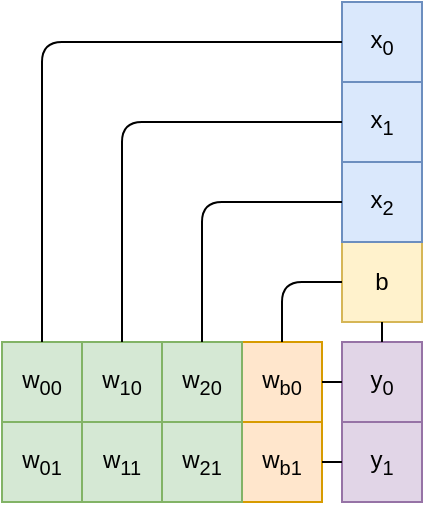 <mxfile pages="1" version="11.2.8" type="device"><diagram id="UMXScgQSMYlf2lzcJmPm" name="Page-1"><mxGraphModel dx="805" dy="429" grid="1" gridSize="10" guides="1" tooltips="1" connect="1" arrows="1" fold="1" page="1" pageScale="1" pageWidth="827" pageHeight="1169" math="0" shadow="0"><root><mxCell id="0"/><mxCell id="1" parent="0"/><mxCell id="4Ah-_bM_cwbZD404Uxb5-3" value="x&lt;sub&gt;0&lt;/sub&gt;" style="rounded=0;whiteSpace=wrap;html=1;fillColor=#dae8fc;strokeColor=#6c8ebf;" parent="1" vertex="1"><mxGeometry x="210" y="40" width="40" height="40" as="geometry"/></mxCell><mxCell id="4Ah-_bM_cwbZD404Uxb5-4" value="x&lt;sub&gt;1&lt;/sub&gt;" style="rounded=0;whiteSpace=wrap;html=1;fillColor=#dae8fc;strokeColor=#6c8ebf;" parent="1" vertex="1"><mxGeometry x="210" y="80" width="40" height="40" as="geometry"/></mxCell><mxCell id="4Ah-_bM_cwbZD404Uxb5-5" value="b" style="rounded=0;whiteSpace=wrap;html=1;fillColor=#fff2cc;strokeColor=#d6b656;" parent="1" vertex="1"><mxGeometry x="210" y="160" width="40" height="40" as="geometry"/></mxCell><mxCell id="4Ah-_bM_cwbZD404Uxb5-7" value="w&lt;sub&gt;00&lt;/sub&gt;" style="whiteSpace=wrap;html=1;aspect=fixed;fillColor=#d5e8d4;strokeColor=#82b366;" parent="1" vertex="1"><mxGeometry x="40" y="210" width="40" height="40" as="geometry"/></mxCell><mxCell id="4Ah-_bM_cwbZD404Uxb5-8" value="w&lt;sub&gt;10&lt;/sub&gt;" style="whiteSpace=wrap;html=1;aspect=fixed;fillColor=#d5e8d4;strokeColor=#82b366;" parent="1" vertex="1"><mxGeometry x="80" y="210" width="40" height="40" as="geometry"/></mxCell><mxCell id="4Ah-_bM_cwbZD404Uxb5-9" value="w&lt;sub&gt;b0&lt;/sub&gt;" style="whiteSpace=wrap;html=1;aspect=fixed;fillColor=#ffe6cc;strokeColor=#d79b00;" parent="1" vertex="1"><mxGeometry x="160" y="210" width="40" height="40" as="geometry"/></mxCell><mxCell id="4Ah-_bM_cwbZD404Uxb5-11" value="w&lt;sub&gt;01&lt;/sub&gt;" style="whiteSpace=wrap;html=1;aspect=fixed;fillColor=#d5e8d4;strokeColor=#82b366;" parent="1" vertex="1"><mxGeometry x="40" y="250" width="40" height="40" as="geometry"/></mxCell><mxCell id="4Ah-_bM_cwbZD404Uxb5-12" value="w&lt;sub&gt;11&lt;/sub&gt;" style="whiteSpace=wrap;html=1;aspect=fixed;fillColor=#d5e8d4;strokeColor=#82b366;" parent="1" vertex="1"><mxGeometry x="80" y="250" width="40" height="40" as="geometry"/></mxCell><mxCell id="4Ah-_bM_cwbZD404Uxb5-13" value="w&lt;sub&gt;b1&lt;/sub&gt;" style="whiteSpace=wrap;html=1;aspect=fixed;fillColor=#ffe6cc;strokeColor=#d79b00;" parent="1" vertex="1"><mxGeometry x="160" y="250" width="40" height="40" as="geometry"/></mxCell><mxCell id="4Ah-_bM_cwbZD404Uxb5-22" value="y&lt;sub&gt;0&lt;/sub&gt;" style="rounded=0;whiteSpace=wrap;html=1;fillColor=#e1d5e7;strokeColor=#9673a6;" parent="1" vertex="1"><mxGeometry x="210" y="210" width="40" height="40" as="geometry"/></mxCell><mxCell id="4Ah-_bM_cwbZD404Uxb5-23" value="y&lt;sub&gt;1&lt;/sub&gt;" style="rounded=0;whiteSpace=wrap;html=1;fillColor=#e1d5e7;strokeColor=#9673a6;" parent="1" vertex="1"><mxGeometry x="210" y="250" width="40" height="40" as="geometry"/></mxCell><mxCell id="4Ah-_bM_cwbZD404Uxb5-28" value="" style="endArrow=none;html=1;exitX=0.5;exitY=0;exitDx=0;exitDy=0;entryX=0;entryY=0.5;entryDx=0;entryDy=0;" parent="1" source="4Ah-_bM_cwbZD404Uxb5-7" target="4Ah-_bM_cwbZD404Uxb5-3" edge="1"><mxGeometry width="50" height="50" relative="1" as="geometry"><mxPoint x="90" y="180" as="sourcePoint"/><mxPoint x="170" y="100" as="targetPoint"/><Array as="points"><mxPoint x="60" y="60"/></Array></mxGeometry></mxCell><mxCell id="4Ah-_bM_cwbZD404Uxb5-29" value="" style="endArrow=none;html=1;exitX=0.5;exitY=0;exitDx=0;exitDy=0;entryX=0;entryY=0.5;entryDx=0;entryDy=0;" parent="1" source="4Ah-_bM_cwbZD404Uxb5-8" target="4Ah-_bM_cwbZD404Uxb5-4" edge="1"><mxGeometry width="50" height="50" relative="1" as="geometry"><mxPoint x="80" y="440" as="sourcePoint"/><mxPoint x="130" y="390" as="targetPoint"/><Array as="points"><mxPoint x="100" y="100"/></Array></mxGeometry></mxCell><mxCell id="4Ah-_bM_cwbZD404Uxb5-30" value="" style="endArrow=none;html=1;exitX=0.5;exitY=0;exitDx=0;exitDy=0;entryX=0;entryY=0.5;entryDx=0;entryDy=0;" parent="1" source="4Ah-_bM_cwbZD404Uxb5-9" target="4Ah-_bM_cwbZD404Uxb5-5" edge="1"><mxGeometry width="50" height="50" relative="1" as="geometry"><mxPoint x="80" y="440" as="sourcePoint"/><mxPoint x="130" y="390" as="targetPoint"/><Array as="points"><mxPoint x="180" y="180"/></Array></mxGeometry></mxCell><mxCell id="4Ah-_bM_cwbZD404Uxb5-31" value="" style="endArrow=none;html=1;entryX=0.5;entryY=1;entryDx=0;entryDy=0;exitX=0.5;exitY=0;exitDx=0;exitDy=0;" parent="1" source="4Ah-_bM_cwbZD404Uxb5-22" target="4Ah-_bM_cwbZD404Uxb5-5" edge="1"><mxGeometry width="50" height="50" relative="1" as="geometry"><mxPoint x="80" y="440" as="sourcePoint"/><mxPoint x="130" y="390" as="targetPoint"/></mxGeometry></mxCell><mxCell id="4Ah-_bM_cwbZD404Uxb5-32" value="" style="endArrow=none;html=1;entryX=0;entryY=0.5;entryDx=0;entryDy=0;exitX=1;exitY=0.5;exitDx=0;exitDy=0;" parent="1" source="4Ah-_bM_cwbZD404Uxb5-9" target="4Ah-_bM_cwbZD404Uxb5-22" edge="1"><mxGeometry width="50" height="50" relative="1" as="geometry"><mxPoint x="80" y="440" as="sourcePoint"/><mxPoint x="130" y="390" as="targetPoint"/></mxGeometry></mxCell><mxCell id="4Ah-_bM_cwbZD404Uxb5-33" value="" style="endArrow=none;html=1;entryX=0;entryY=0.5;entryDx=0;entryDy=0;exitX=1;exitY=0.5;exitDx=0;exitDy=0;" parent="1" source="4Ah-_bM_cwbZD404Uxb5-13" target="4Ah-_bM_cwbZD404Uxb5-23" edge="1"><mxGeometry width="50" height="50" relative="1" as="geometry"><mxPoint x="80" y="440" as="sourcePoint"/><mxPoint x="130" y="390" as="targetPoint"/></mxGeometry></mxCell><mxCell id="VUjfrvV_RyWGMLml3QIj-4" value="w&lt;sub&gt;20&lt;/sub&gt;" style="whiteSpace=wrap;html=1;aspect=fixed;fillColor=#d5e8d4;strokeColor=#82b366;" vertex="1" parent="1"><mxGeometry x="120" y="210" width="40" height="40" as="geometry"/></mxCell><mxCell id="VUjfrvV_RyWGMLml3QIj-5" value="w&lt;sub&gt;21&lt;/sub&gt;" style="whiteSpace=wrap;html=1;aspect=fixed;fillColor=#d5e8d4;strokeColor=#82b366;" vertex="1" parent="1"><mxGeometry x="120" y="250" width="40" height="40" as="geometry"/></mxCell><mxCell id="VUjfrvV_RyWGMLml3QIj-6" value="x&lt;sub&gt;2&lt;/sub&gt;" style="rounded=0;whiteSpace=wrap;html=1;fillColor=#dae8fc;strokeColor=#6c8ebf;" vertex="1" parent="1"><mxGeometry x="210" y="120" width="40" height="40" as="geometry"/></mxCell><mxCell id="VUjfrvV_RyWGMLml3QIj-7" value="" style="endArrow=none;html=1;entryX=0;entryY=0.5;entryDx=0;entryDy=0;exitX=0.5;exitY=0;exitDx=0;exitDy=0;" edge="1" parent="1" source="VUjfrvV_RyWGMLml3QIj-4" target="VUjfrvV_RyWGMLml3QIj-6"><mxGeometry width="50" height="50" relative="1" as="geometry"><mxPoint x="40" y="360" as="sourcePoint"/><mxPoint x="90" y="310" as="targetPoint"/><Array as="points"><mxPoint x="140" y="140"/></Array></mxGeometry></mxCell></root></mxGraphModel></diagram></mxfile>